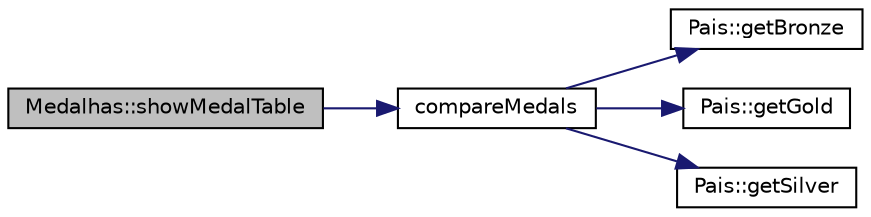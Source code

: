 digraph "Medalhas::showMedalTable"
{
 // LATEX_PDF_SIZE
  edge [fontname="Helvetica",fontsize="10",labelfontname="Helvetica",labelfontsize="10"];
  node [fontname="Helvetica",fontsize="10",shape=record];
  rankdir="LR";
  Node1 [label="Medalhas::showMedalTable",height=0.2,width=0.4,color="black", fillcolor="grey75", style="filled", fontcolor="black",tooltip="Imprime a tabela de medalhas."];
  Node1 -> Node2 [color="midnightblue",fontsize="10",style="solid",fontname="Helvetica"];
  Node2 [label="compareMedals",height=0.2,width=0.4,color="black", fillcolor="white", style="filled",URL="$_medalhas_8cpp.html#a6d7aa67f6e0d6c6fee733060106bfd84",tooltip=" "];
  Node2 -> Node3 [color="midnightblue",fontsize="10",style="solid",fontname="Helvetica"];
  Node3 [label="Pais::getBronze",height=0.2,width=0.4,color="black", fillcolor="white", style="filled",URL="$class_pais.html#a3c0c891c0fb2009bee95f965e9da0202",tooltip="Retorna o número de medalhas de bronze do país objeto da classe Pais."];
  Node2 -> Node4 [color="midnightblue",fontsize="10",style="solid",fontname="Helvetica"];
  Node4 [label="Pais::getGold",height=0.2,width=0.4,color="black", fillcolor="white", style="filled",URL="$class_pais.html#aecf6f82be9a5e2f396fff4244e12a84a",tooltip="Retorna o número de medalhas de ouro do país objeto da classe Pais."];
  Node2 -> Node5 [color="midnightblue",fontsize="10",style="solid",fontname="Helvetica"];
  Node5 [label="Pais::getSilver",height=0.2,width=0.4,color="black", fillcolor="white", style="filled",URL="$class_pais.html#a05a55474b660e2a1f8517f1840615591",tooltip="Retorna o número de medalhas de prata do país objeto da classe Pais."];
}

